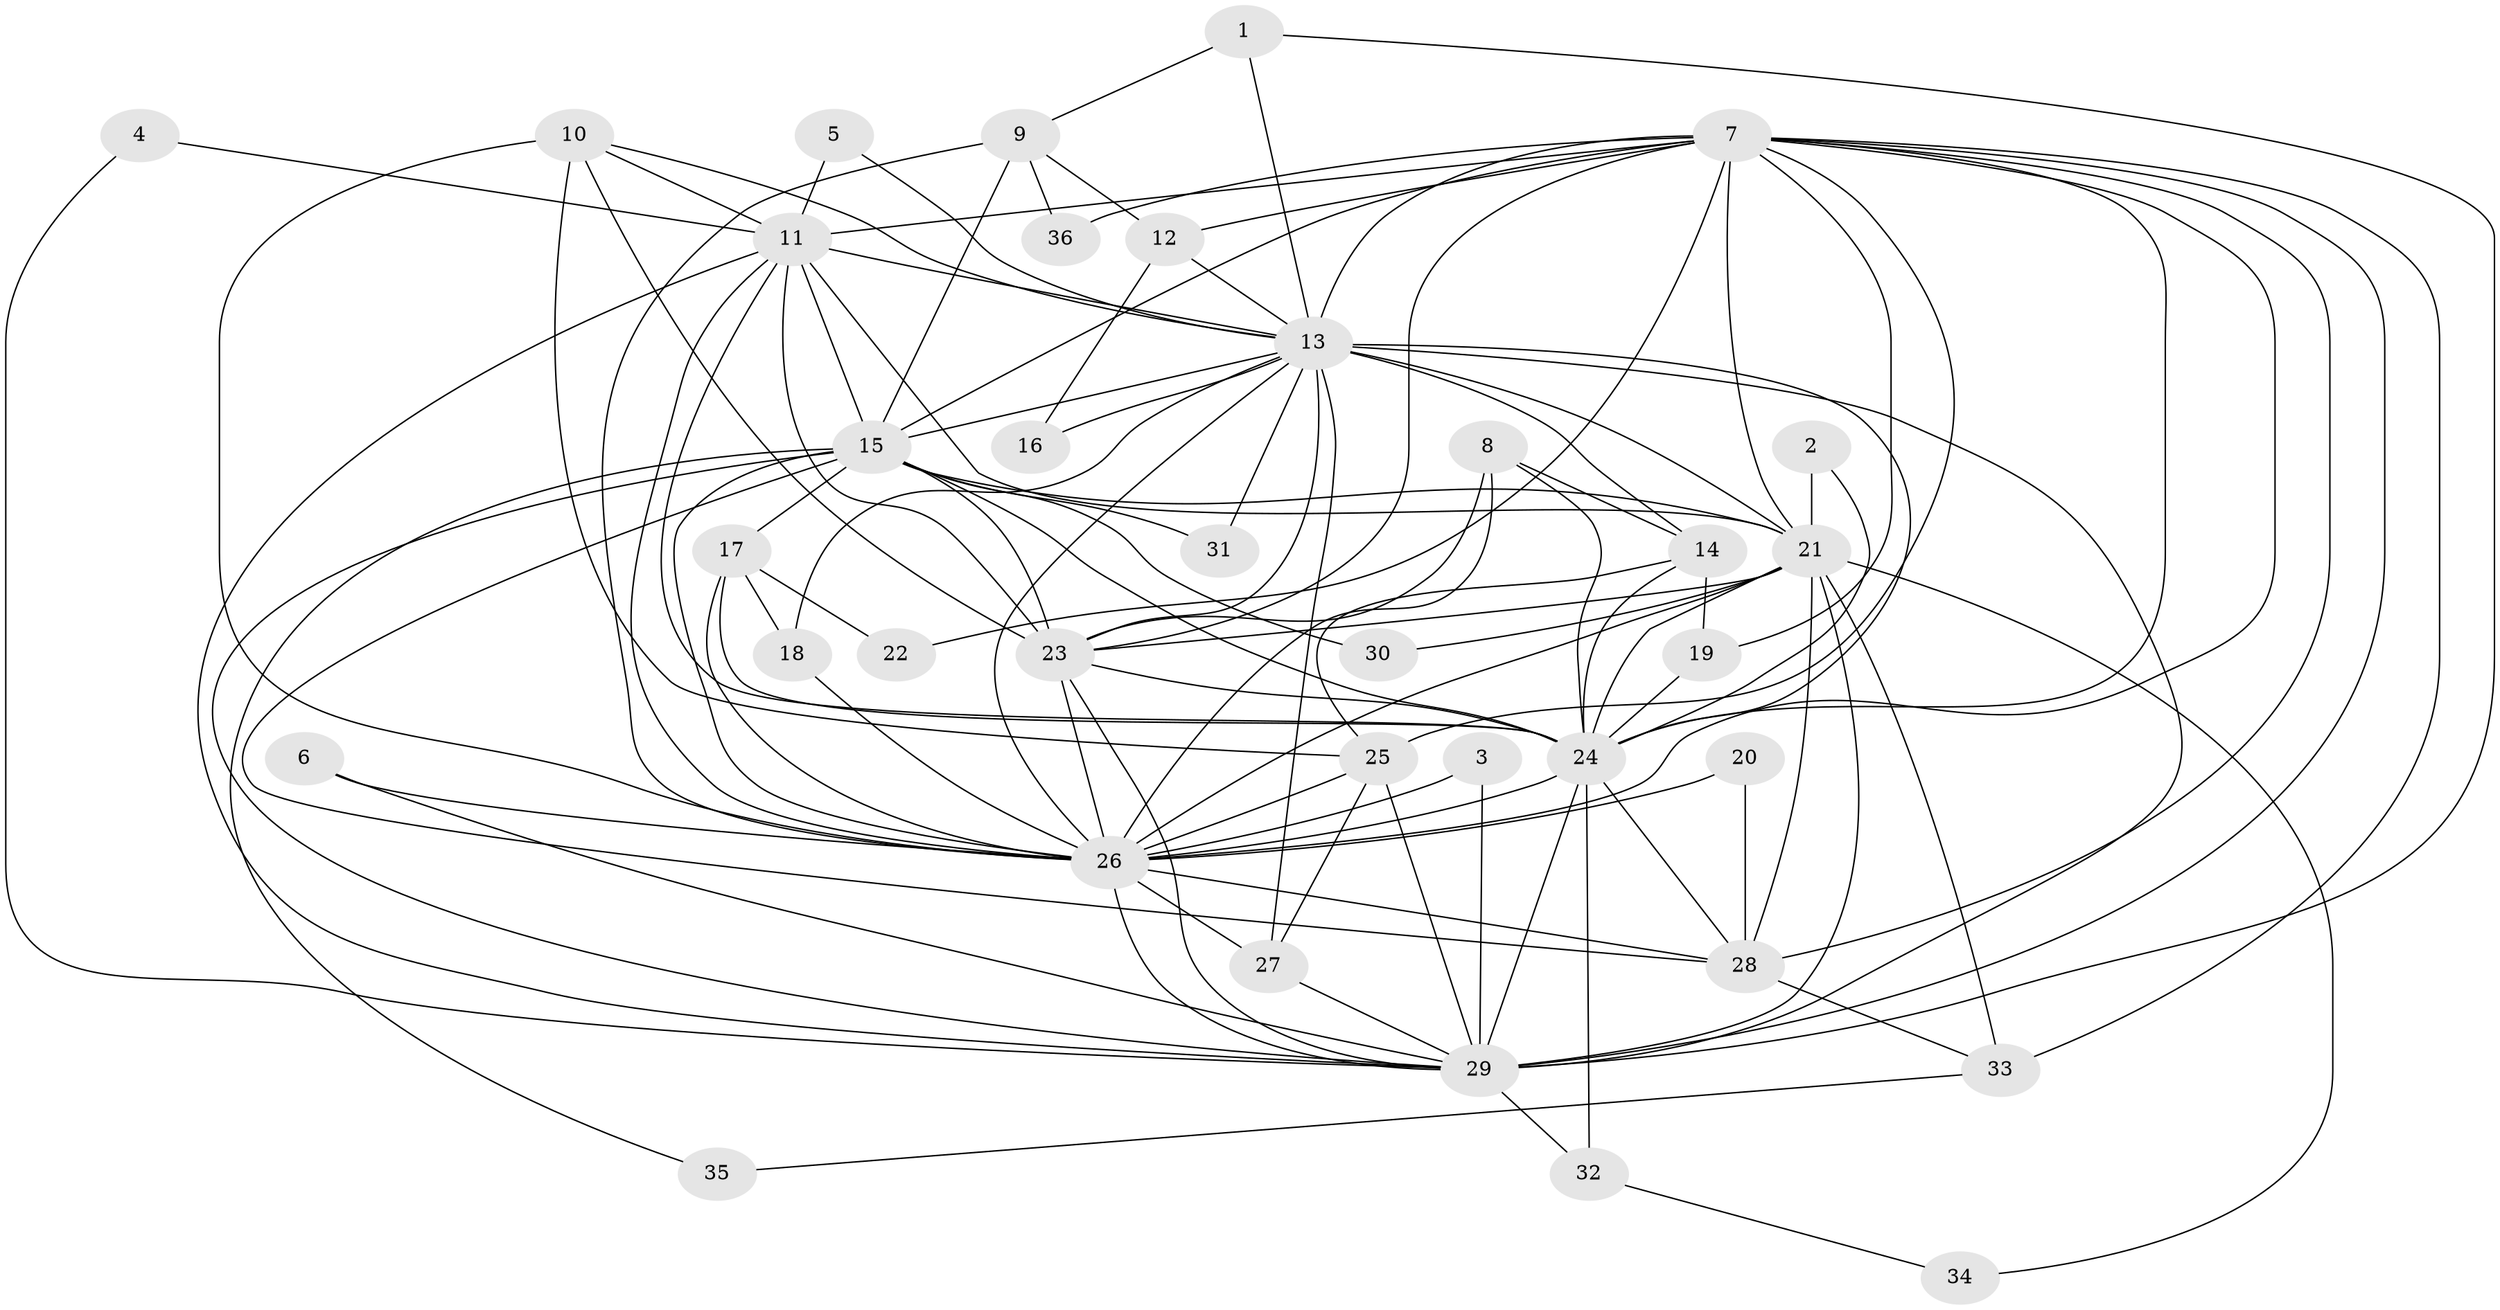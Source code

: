// original degree distribution, {12: 0.014084507042253521, 16: 0.028169014084507043, 13: 0.014084507042253521, 20: 0.028169014084507043, 19: 0.014084507042253521, 14: 0.014084507042253521, 17: 0.014084507042253521, 22: 0.014084507042253521, 3: 0.18309859154929578, 5: 0.056338028169014086, 2: 0.49295774647887325, 4: 0.1267605633802817}
// Generated by graph-tools (version 1.1) at 2025/25/03/09/25 03:25:41]
// undirected, 36 vertices, 108 edges
graph export_dot {
graph [start="1"]
  node [color=gray90,style=filled];
  1;
  2;
  3;
  4;
  5;
  6;
  7;
  8;
  9;
  10;
  11;
  12;
  13;
  14;
  15;
  16;
  17;
  18;
  19;
  20;
  21;
  22;
  23;
  24;
  25;
  26;
  27;
  28;
  29;
  30;
  31;
  32;
  33;
  34;
  35;
  36;
  1 -- 9 [weight=1.0];
  1 -- 13 [weight=1.0];
  1 -- 29 [weight=1.0];
  2 -- 21 [weight=1.0];
  2 -- 24 [weight=1.0];
  3 -- 26 [weight=1.0];
  3 -- 29 [weight=1.0];
  4 -- 11 [weight=1.0];
  4 -- 29 [weight=1.0];
  5 -- 11 [weight=1.0];
  5 -- 13 [weight=1.0];
  6 -- 26 [weight=1.0];
  6 -- 29 [weight=1.0];
  7 -- 11 [weight=2.0];
  7 -- 12 [weight=1.0];
  7 -- 13 [weight=2.0];
  7 -- 15 [weight=2.0];
  7 -- 19 [weight=1.0];
  7 -- 21 [weight=3.0];
  7 -- 22 [weight=1.0];
  7 -- 23 [weight=3.0];
  7 -- 24 [weight=3.0];
  7 -- 25 [weight=1.0];
  7 -- 26 [weight=2.0];
  7 -- 28 [weight=1.0];
  7 -- 29 [weight=2.0];
  7 -- 33 [weight=1.0];
  7 -- 36 [weight=1.0];
  8 -- 14 [weight=1.0];
  8 -- 23 [weight=1.0];
  8 -- 24 [weight=1.0];
  8 -- 26 [weight=1.0];
  9 -- 12 [weight=1.0];
  9 -- 15 [weight=1.0];
  9 -- 26 [weight=2.0];
  9 -- 36 [weight=1.0];
  10 -- 11 [weight=1.0];
  10 -- 13 [weight=2.0];
  10 -- 23 [weight=1.0];
  10 -- 25 [weight=1.0];
  10 -- 26 [weight=1.0];
  11 -- 13 [weight=1.0];
  11 -- 15 [weight=1.0];
  11 -- 21 [weight=2.0];
  11 -- 23 [weight=1.0];
  11 -- 24 [weight=1.0];
  11 -- 26 [weight=1.0];
  11 -- 29 [weight=1.0];
  12 -- 13 [weight=1.0];
  12 -- 16 [weight=1.0];
  13 -- 14 [weight=1.0];
  13 -- 15 [weight=1.0];
  13 -- 16 [weight=1.0];
  13 -- 18 [weight=1.0];
  13 -- 21 [weight=1.0];
  13 -- 23 [weight=1.0];
  13 -- 24 [weight=2.0];
  13 -- 26 [weight=1.0];
  13 -- 27 [weight=1.0];
  13 -- 29 [weight=1.0];
  13 -- 31 [weight=1.0];
  14 -- 19 [weight=1.0];
  14 -- 24 [weight=1.0];
  14 -- 25 [weight=1.0];
  15 -- 17 [weight=1.0];
  15 -- 21 [weight=1.0];
  15 -- 23 [weight=1.0];
  15 -- 24 [weight=2.0];
  15 -- 26 [weight=1.0];
  15 -- 28 [weight=1.0];
  15 -- 29 [weight=1.0];
  15 -- 30 [weight=1.0];
  15 -- 31 [weight=2.0];
  15 -- 35 [weight=1.0];
  17 -- 18 [weight=1.0];
  17 -- 22 [weight=1.0];
  17 -- 24 [weight=1.0];
  17 -- 26 [weight=1.0];
  18 -- 26 [weight=1.0];
  19 -- 24 [weight=1.0];
  20 -- 26 [weight=1.0];
  20 -- 28 [weight=1.0];
  21 -- 23 [weight=1.0];
  21 -- 24 [weight=1.0];
  21 -- 26 [weight=1.0];
  21 -- 28 [weight=1.0];
  21 -- 29 [weight=1.0];
  21 -- 30 [weight=1.0];
  21 -- 33 [weight=1.0];
  21 -- 34 [weight=1.0];
  23 -- 24 [weight=2.0];
  23 -- 26 [weight=2.0];
  23 -- 29 [weight=1.0];
  24 -- 26 [weight=1.0];
  24 -- 28 [weight=1.0];
  24 -- 29 [weight=2.0];
  24 -- 32 [weight=1.0];
  25 -- 26 [weight=1.0];
  25 -- 27 [weight=1.0];
  25 -- 29 [weight=1.0];
  26 -- 27 [weight=2.0];
  26 -- 28 [weight=1.0];
  26 -- 29 [weight=1.0];
  27 -- 29 [weight=1.0];
  28 -- 33 [weight=1.0];
  29 -- 32 [weight=1.0];
  32 -- 34 [weight=1.0];
  33 -- 35 [weight=1.0];
}
